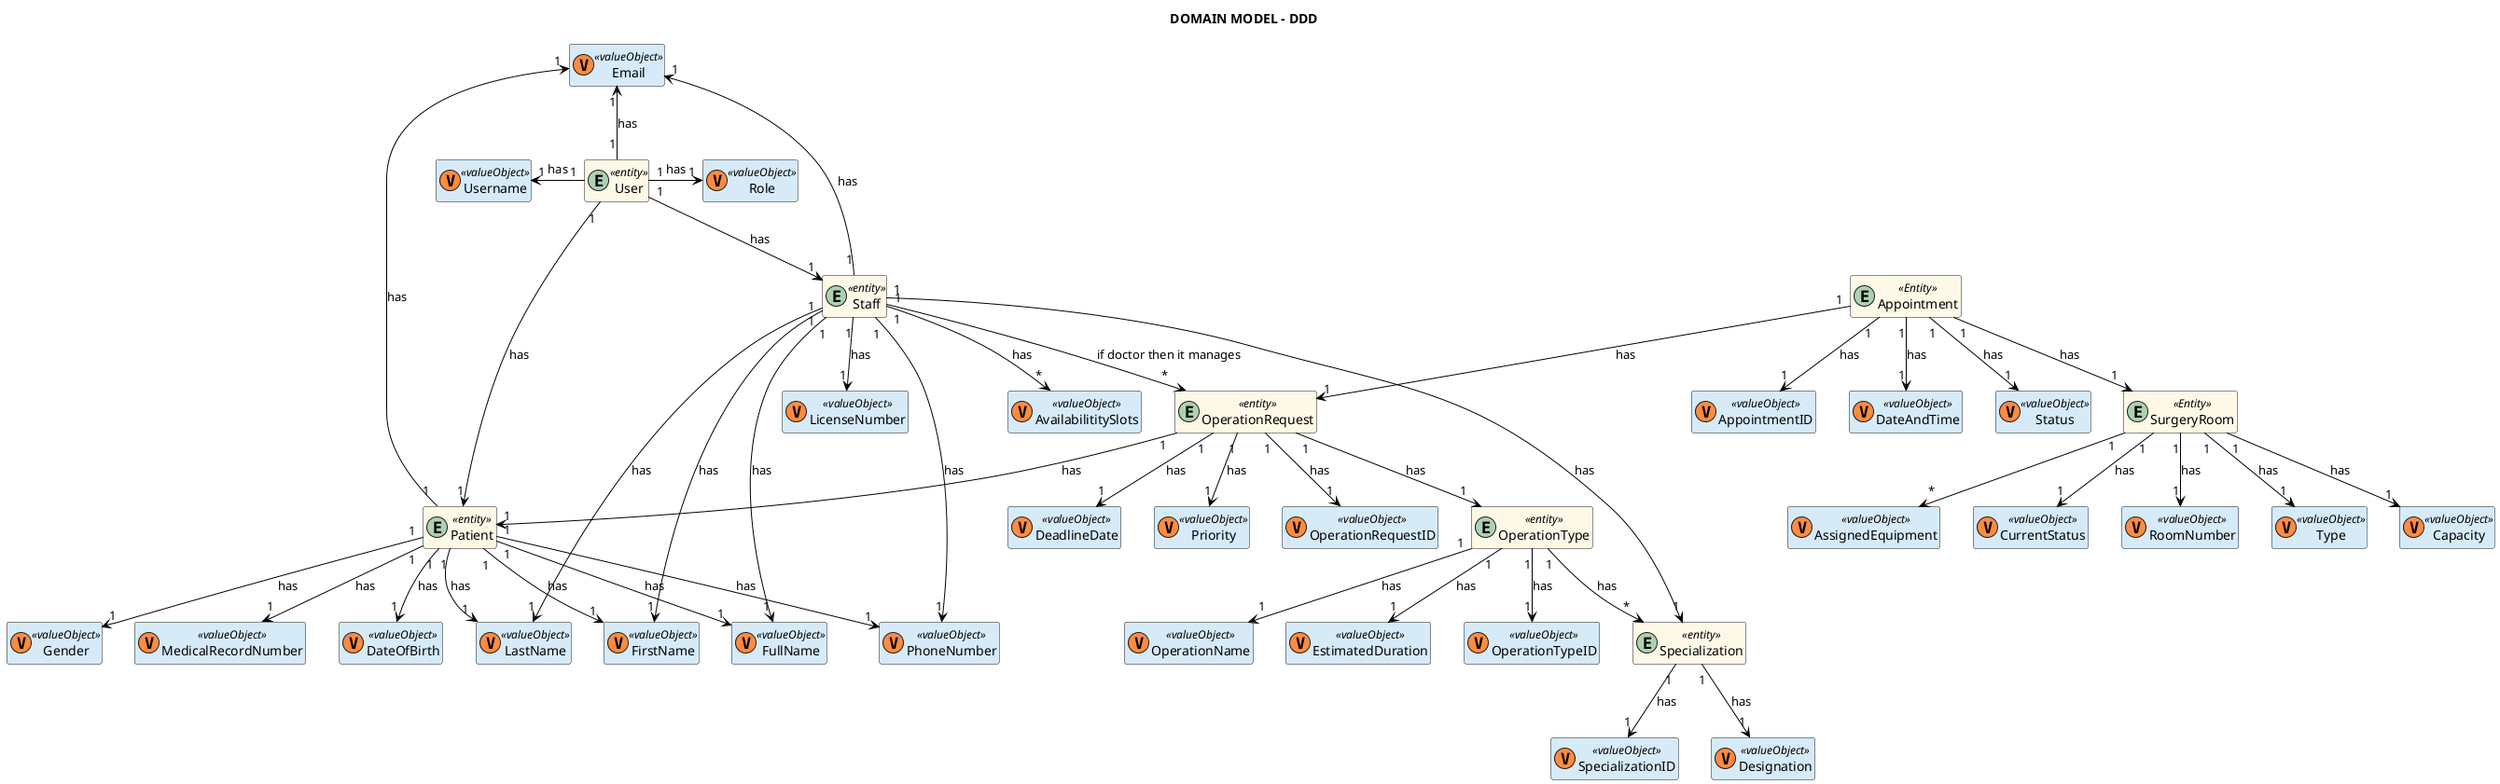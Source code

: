 @startuml domain-model-level-2

title DOMAIN MODEL - DDD

hide empty members
'skinparam Linetype ortho

skinparam class {
    BackgroundColor<<valueObject>> #D6EAF8
    BackgroundColor<<root>> #FDEBD0
    BackgroundColor<<service>> #D1F2EB
    BackgroundColor #FEF9E7
    ArrowColor Black
}

skinparam package {
    BackgroundColor #EBF5FB
}

entity User <<entity>> {}

class Username <<valueObject>> <<(V, #FF8B40)>> {}
class Role <<valueObject>> <<(V, #FF8B40)>> {}

entity Patient <<entity>> {}

class DateOfBirth <<valueObject>> <<(V, #FF8B40)>> {}
class Gender <<valueObject>> <<(V, #FF8B40)>> {}
class MedicalRecordNumber <<valueObject>> <<(V, #FF8B40)>> {}


entity Staff <<entity>> {}

class LicenseNumber <<valueObject>> <<(V, #FF8B40)>> {}
class AvailabilititySlots <<valueObject>> <<(V, #FF8B40)>> {}

entity Specialization <<entity>> {}

class SpecializationID <<valueObject>> <<(V, #FF8B40)>> {}
class Designation <<valueObject>> <<(V, #FF8B40)>> {}

entity OperationRequest <<entity>> {}

class OperationRequestID <<valueObject>> <<(V, #FF8B40)>> {}
class DeadlineDate <<valueObject>> <<(V, #FF8B40)>> {}
class Priority <<valueObject>> <<(V, #FF8B40)>> {}

entity OperationType <<entity>> {}

class OperationTypeID <<valueObject>> <<(V, #FF8B40)>> {}
class OperationName <<valueObject>> <<(V, #FF8B40)>> {}
class EstimatedDuration <<valueObject>> <<(V, #FF8B40)>> {}

entity Appointment <<Entity>> {}

class AppointmentID <<valueObject>> <<(V, #FF8B40)>> {}
class DateAndTime <<valueObject>> <<(V, #FF8B40)>> {}
class Status <<valueObject>> <<(V, #FF8B40)>> {}

entity SurgeryRoom <<Entity>> {}

class RoomNumber <<valueObject>> <<(V, #FF8B40)>> {}
class Type <<valueObject>> <<(V, #FF8B40)>> {}
class Capacity <<valueObject>> <<(V, #FF8B40)>> {}
class AssignedEquipment <<valueObject>> <<(V, #FF8B40)>> {}
class CurrentStatus <<valueObject>> <<(V, #FF8B40)>> {}


/' -------------------------Patient and Staff------------------------------ '/

class FirstName <<valueObject>> <<(V, #FF8B40)>> {}
class LastName <<valueObject>> <<(V, #FF8B40)>> {}
class FullName <<valueObject>> <<(V, #FF8B40)>> {}
/'user uses email too '/
class Email <<valueObject>> <<(V, #FF8B40)>> {}
class PhoneNumber <<valueObject>> <<(V, #FF8B40)>> {}

User "1" -up-> "1" Patient : has
User "1" -down-> "1" Staff : has
User "1" -left-> "1" Username : has
User "1" -right-> "1" Role : has
User "1" -up-> "1" Email : has

Patient "1" --> "1" DateOfBirth : has
Patient "1" --> "1" Gender : has
Patient "1" --> "1" MedicalRecordNumber : has
Patient "1" --> "1" FirstName : has
Patient "1" --> "1" LastName : has
Patient "1" --> "1" FullName : has
Patient "1" --> "1" Email : has
Patient "1" --> "1" PhoneNumber : has

Staff "1" --> "1" Specialization : has
Staff "1" --> "*" OperationRequest : if doctor then it manages
Staff "1" --> "1" LicenseNumber : has
Staff "1" --> "*" AvailabilititySlots : has
Staff "1" --> "1" FirstName : has
Staff "1" --> "1" LastName : has
Staff "1" --> "1" FullName : has
Staff "1" --> "1" Email : has
Staff "1" --> "1" PhoneNumber : has

Specialization "1" --> "1" SpecializationID : has
Specialization "1" --> "1" Designation : has

OperationRequest "1" --> "1" OperationType : has
OperationRequest "1" --> "1" Patient : has
OperationRequest "1" --> "1" OperationRequestID : has
OperationRequest "1" --> "1" DeadlineDate : has
OperationRequest "1" --> "1" Priority : has


OperationType "1" --> "*" Specialization : has
OperationType "1" --> "1" OperationTypeID : has
OperationType "1" --> "1" OperationName : has
OperationType "1" --> "1" EstimatedDuration : has

Appointment "1" --> "1" OperationRequest : has
Appointment "1" --> "1" SurgeryRoom : has
Appointment "1" --> "1" AppointmentID : has
Appointment "1" --> "1" DateAndTime : has
Appointment "1" --> "1" Status : has

SurgeryRoom "1" --> "1" RoomNumber : has
SurgeryRoom "1" --> "1" Type : has
SurgeryRoom "1" --> "1" Capacity : has
SurgeryRoom "1" --> "*" AssignedEquipment
SurgeryRoom "1" --> "1" CurrentStatus : has


@enduml